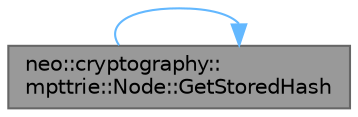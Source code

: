 digraph "neo::cryptography::mpttrie::Node::GetStoredHash"
{
 // LATEX_PDF_SIZE
  bgcolor="transparent";
  edge [fontname=Helvetica,fontsize=10,labelfontname=Helvetica,labelfontsize=10];
  node [fontname=Helvetica,fontsize=10,shape=box,height=0.2,width=0.4];
  rankdir="LR";
  Node1 [id="Node000001",label="neo::cryptography::\lmpttrie::Node::GetStoredHash",height=0.2,width=0.4,color="gray40", fillcolor="grey60", style="filled", fontcolor="black",tooltip="Gets the stored hash (for hash nodes)."];
  Node1 -> Node1 [id="edge1_Node000001_Node000001",color="steelblue1",style="solid",tooltip=" "];
}
